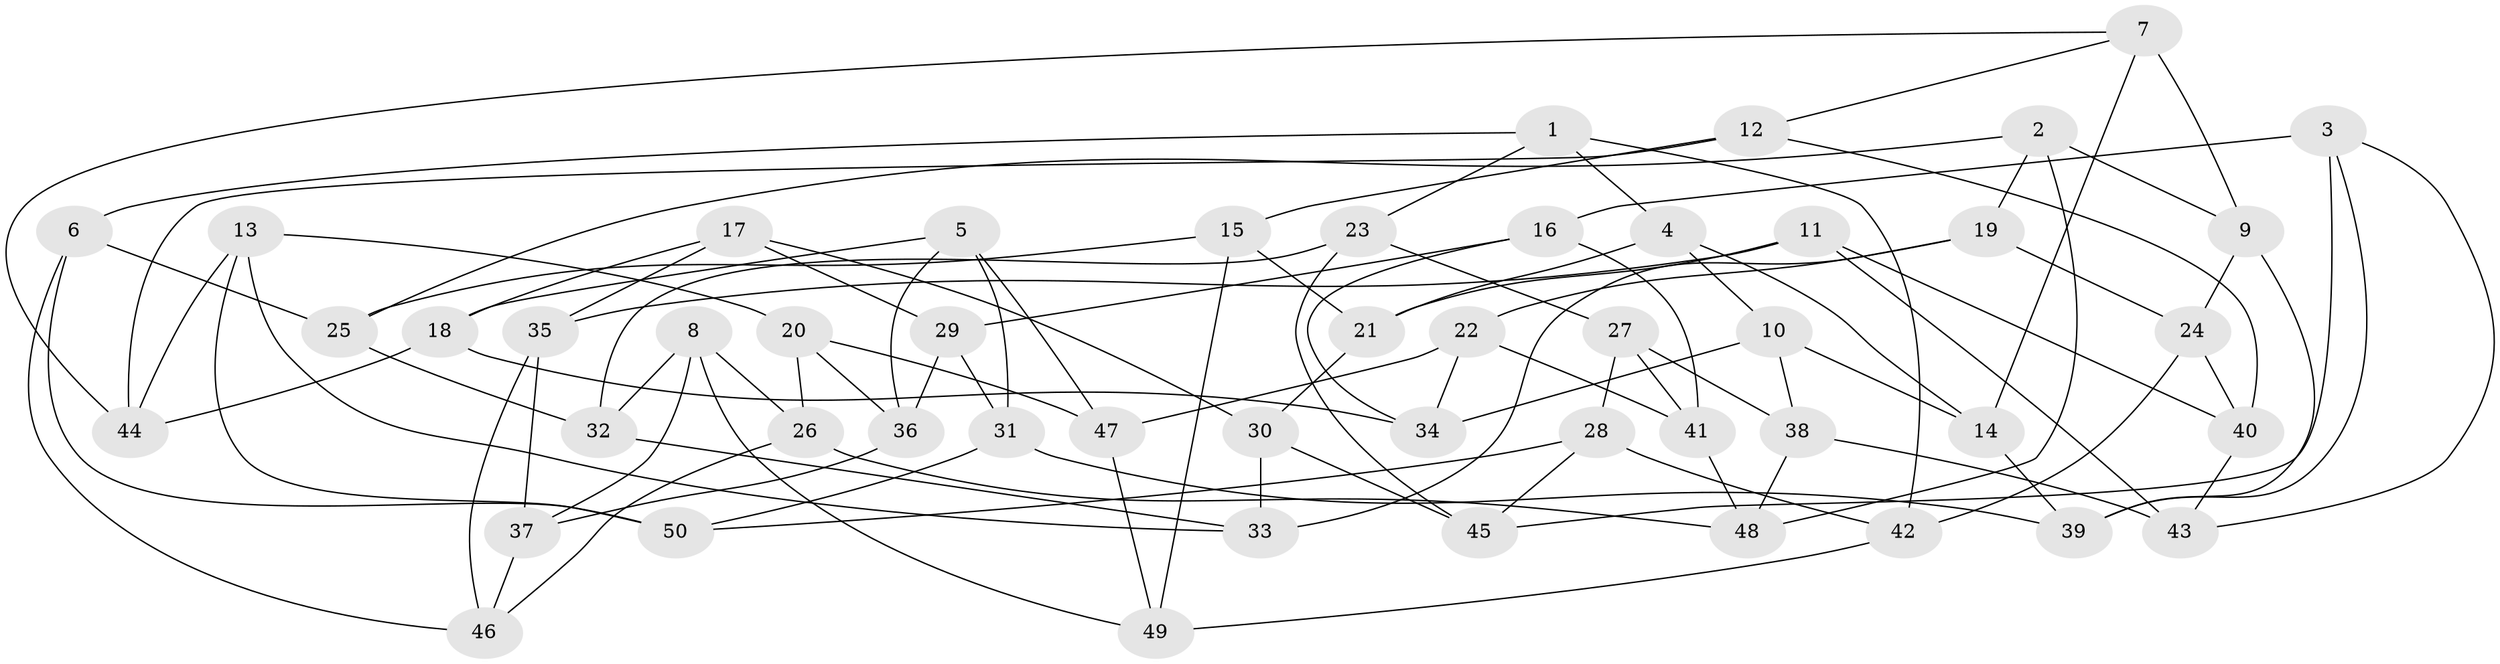 // coarse degree distribution, {4: 0.21428571428571427, 6: 0.5, 5: 0.25, 3: 0.03571428571428571}
// Generated by graph-tools (version 1.1) at 2025/24/03/03/25 07:24:26]
// undirected, 50 vertices, 100 edges
graph export_dot {
graph [start="1"]
  node [color=gray90,style=filled];
  1;
  2;
  3;
  4;
  5;
  6;
  7;
  8;
  9;
  10;
  11;
  12;
  13;
  14;
  15;
  16;
  17;
  18;
  19;
  20;
  21;
  22;
  23;
  24;
  25;
  26;
  27;
  28;
  29;
  30;
  31;
  32;
  33;
  34;
  35;
  36;
  37;
  38;
  39;
  40;
  41;
  42;
  43;
  44;
  45;
  46;
  47;
  48;
  49;
  50;
  1 -- 4;
  1 -- 23;
  1 -- 6;
  1 -- 42;
  2 -- 19;
  2 -- 48;
  2 -- 25;
  2 -- 9;
  3 -- 43;
  3 -- 39;
  3 -- 45;
  3 -- 16;
  4 -- 21;
  4 -- 10;
  4 -- 14;
  5 -- 18;
  5 -- 31;
  5 -- 47;
  5 -- 36;
  6 -- 25;
  6 -- 46;
  6 -- 50;
  7 -- 14;
  7 -- 12;
  7 -- 44;
  7 -- 9;
  8 -- 37;
  8 -- 49;
  8 -- 26;
  8 -- 32;
  9 -- 39;
  9 -- 24;
  10 -- 34;
  10 -- 14;
  10 -- 38;
  11 -- 35;
  11 -- 40;
  11 -- 21;
  11 -- 43;
  12 -- 15;
  12 -- 44;
  12 -- 40;
  13 -- 20;
  13 -- 50;
  13 -- 33;
  13 -- 44;
  14 -- 39;
  15 -- 25;
  15 -- 21;
  15 -- 49;
  16 -- 41;
  16 -- 34;
  16 -- 29;
  17 -- 29;
  17 -- 30;
  17 -- 18;
  17 -- 35;
  18 -- 44;
  18 -- 34;
  19 -- 24;
  19 -- 33;
  19 -- 22;
  20 -- 36;
  20 -- 47;
  20 -- 26;
  21 -- 30;
  22 -- 41;
  22 -- 34;
  22 -- 47;
  23 -- 32;
  23 -- 27;
  23 -- 45;
  24 -- 40;
  24 -- 42;
  25 -- 32;
  26 -- 46;
  26 -- 48;
  27 -- 38;
  27 -- 41;
  27 -- 28;
  28 -- 50;
  28 -- 45;
  28 -- 42;
  29 -- 31;
  29 -- 36;
  30 -- 33;
  30 -- 45;
  31 -- 39;
  31 -- 50;
  32 -- 33;
  35 -- 37;
  35 -- 46;
  36 -- 37;
  37 -- 46;
  38 -- 48;
  38 -- 43;
  40 -- 43;
  41 -- 48;
  42 -- 49;
  47 -- 49;
}
